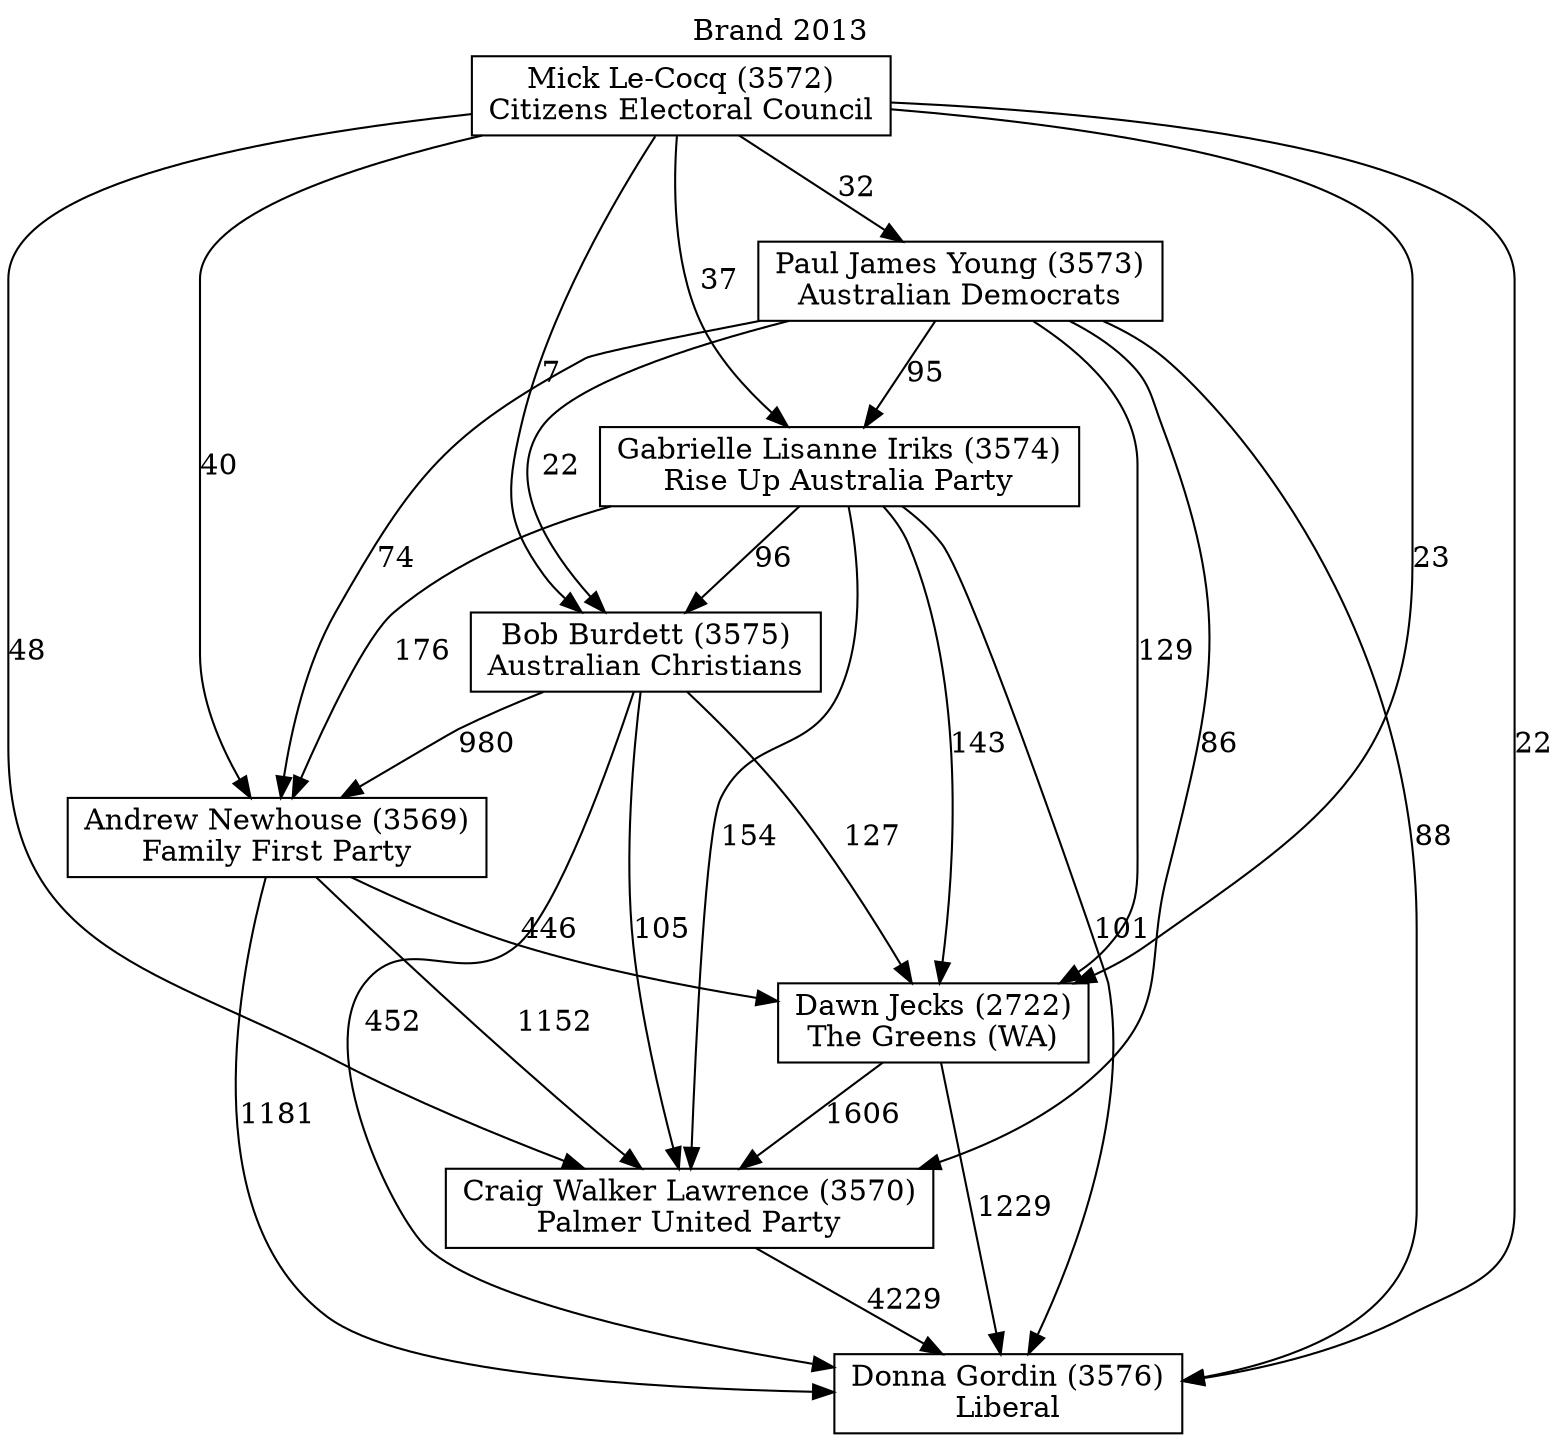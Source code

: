 // House preference flow
digraph "Donna Gordin (3576)_Brand_2013" {
	graph [label="Brand 2013" labelloc=t mclimit=10]
	node [shape=box]
	"Donna Gordin (3576)" [label="Donna Gordin (3576)
Liberal"]
	"Craig Walker Lawrence (3570)" [label="Craig Walker Lawrence (3570)
Palmer United Party"]
	"Dawn Jecks (2722)" [label="Dawn Jecks (2722)
The Greens (WA)"]
	"Andrew Newhouse (3569)" [label="Andrew Newhouse (3569)
Family First Party"]
	"Bob Burdett (3575)" [label="Bob Burdett (3575)
Australian Christians"]
	"Gabrielle Lisanne Iriks (3574)" [label="Gabrielle Lisanne Iriks (3574)
Rise Up Australia Party"]
	"Paul James Young (3573)" [label="Paul James Young (3573)
Australian Democrats"]
	"Mick Le-Cocq (3572)" [label="Mick Le-Cocq (3572)
Citizens Electoral Council"]
	"Craig Walker Lawrence (3570)" -> "Donna Gordin (3576)" [label=4229]
	"Dawn Jecks (2722)" -> "Craig Walker Lawrence (3570)" [label=1606]
	"Andrew Newhouse (3569)" -> "Dawn Jecks (2722)" [label=446]
	"Bob Burdett (3575)" -> "Andrew Newhouse (3569)" [label=980]
	"Gabrielle Lisanne Iriks (3574)" -> "Bob Burdett (3575)" [label=96]
	"Paul James Young (3573)" -> "Gabrielle Lisanne Iriks (3574)" [label=95]
	"Mick Le-Cocq (3572)" -> "Paul James Young (3573)" [label=32]
	"Dawn Jecks (2722)" -> "Donna Gordin (3576)" [label=1229]
	"Andrew Newhouse (3569)" -> "Donna Gordin (3576)" [label=1181]
	"Bob Burdett (3575)" -> "Donna Gordin (3576)" [label=452]
	"Gabrielle Lisanne Iriks (3574)" -> "Donna Gordin (3576)" [label=101]
	"Paul James Young (3573)" -> "Donna Gordin (3576)" [label=88]
	"Mick Le-Cocq (3572)" -> "Donna Gordin (3576)" [label=22]
	"Mick Le-Cocq (3572)" -> "Gabrielle Lisanne Iriks (3574)" [label=37]
	"Paul James Young (3573)" -> "Bob Burdett (3575)" [label=22]
	"Mick Le-Cocq (3572)" -> "Bob Burdett (3575)" [label=7]
	"Gabrielle Lisanne Iriks (3574)" -> "Andrew Newhouse (3569)" [label=176]
	"Paul James Young (3573)" -> "Andrew Newhouse (3569)" [label=74]
	"Mick Le-Cocq (3572)" -> "Andrew Newhouse (3569)" [label=40]
	"Bob Burdett (3575)" -> "Dawn Jecks (2722)" [label=127]
	"Gabrielle Lisanne Iriks (3574)" -> "Dawn Jecks (2722)" [label=143]
	"Paul James Young (3573)" -> "Dawn Jecks (2722)" [label=129]
	"Mick Le-Cocq (3572)" -> "Dawn Jecks (2722)" [label=23]
	"Andrew Newhouse (3569)" -> "Craig Walker Lawrence (3570)" [label=1152]
	"Bob Burdett (3575)" -> "Craig Walker Lawrence (3570)" [label=105]
	"Gabrielle Lisanne Iriks (3574)" -> "Craig Walker Lawrence (3570)" [label=154]
	"Paul James Young (3573)" -> "Craig Walker Lawrence (3570)" [label=86]
	"Mick Le-Cocq (3572)" -> "Craig Walker Lawrence (3570)" [label=48]
}
